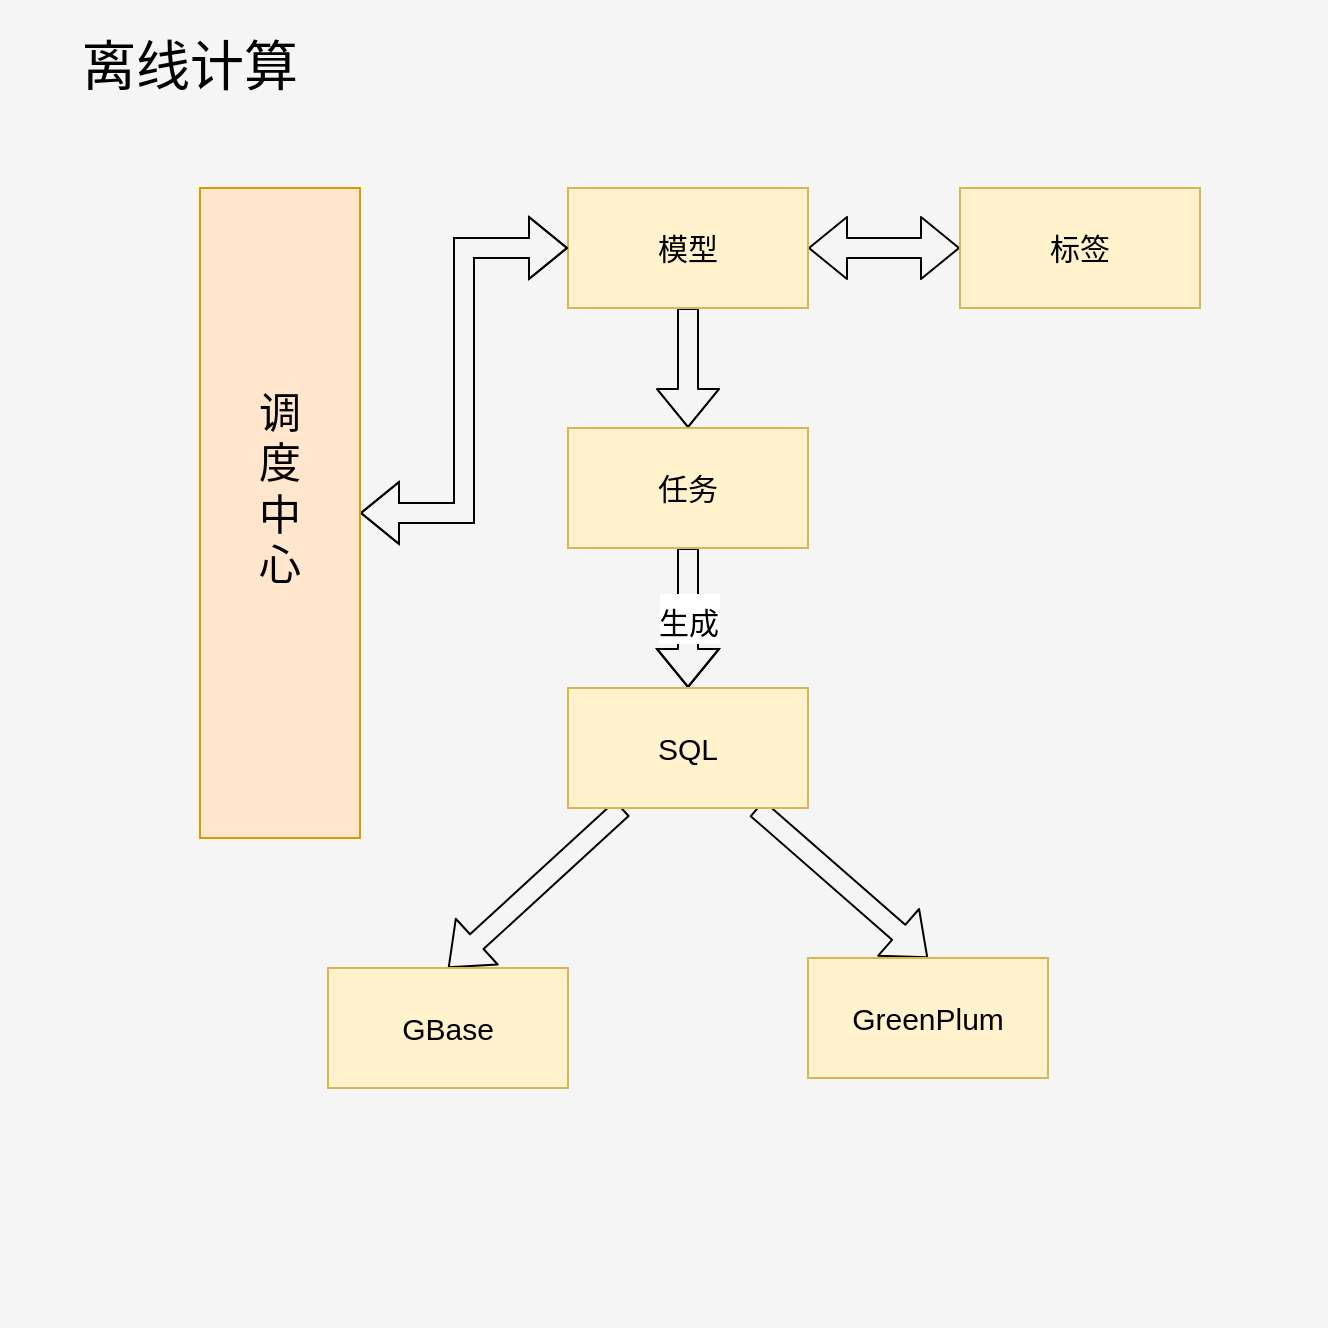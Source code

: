 <mxfile version="14.2.4" type="github">
  <diagram id="NBLubFRgcnelkqi6G6Ap" name="Page-1">
    <mxGraphModel dx="786" dy="1130" grid="1" gridSize="10" guides="1" tooltips="1" connect="1" arrows="1" fold="1" page="1" pageScale="1" pageWidth="827" pageHeight="1169" math="0" shadow="0">
      <root>
        <mxCell id="0" />
        <mxCell id="1" parent="0" />
        <mxCell id="mOR-KWMF5xc5dZ-B3QXL-1" value="" style="whiteSpace=wrap;html=1;aspect=fixed;fillColor=#f5f5f5;fontColor=#333333;strokeColor=none;" vertex="1" parent="1">
          <mxGeometry x="70" y="46" width="664" height="664" as="geometry" />
        </mxCell>
        <mxCell id="mOR-KWMF5xc5dZ-B3QXL-16" style="edgeStyle=orthogonalEdgeStyle;shape=flexArrow;rounded=1;orthogonalLoop=1;jettySize=auto;html=1;shadow=0;startArrow=none;fontSize=21;startFill=0;" edge="1" parent="1" source="mOR-KWMF5xc5dZ-B3QXL-2" target="mOR-KWMF5xc5dZ-B3QXL-3">
          <mxGeometry relative="1" as="geometry" />
        </mxCell>
        <mxCell id="mOR-KWMF5xc5dZ-B3QXL-21" style="edgeStyle=orthogonalEdgeStyle;shape=flexArrow;rounded=1;orthogonalLoop=1;jettySize=auto;html=1;entryX=0;entryY=0.5;entryDx=0;entryDy=0;shadow=0;startArrow=block;startFill=0;fontSize=21;" edge="1" parent="1" source="mOR-KWMF5xc5dZ-B3QXL-2" target="mOR-KWMF5xc5dZ-B3QXL-5">
          <mxGeometry relative="1" as="geometry" />
        </mxCell>
        <mxCell id="mOR-KWMF5xc5dZ-B3QXL-2" value="&lt;font style=&quot;font-size: 15px&quot;&gt;模型&lt;/font&gt;" style="rounded=0;whiteSpace=wrap;html=1;fillColor=#fff2cc;strokeColor=#d6b656;" vertex="1" parent="1">
          <mxGeometry x="354" y="140" width="120" height="60" as="geometry" />
        </mxCell>
        <mxCell id="mOR-KWMF5xc5dZ-B3QXL-17" value="&lt;font style=&quot;font-size: 15px&quot;&gt;生成&lt;/font&gt;" style="edgeStyle=orthogonalEdgeStyle;shape=flexArrow;rounded=1;orthogonalLoop=1;jettySize=auto;html=1;entryX=0.5;entryY=0;entryDx=0;entryDy=0;shadow=0;startArrow=none;startFill=0;fontSize=21;" edge="1" parent="1" source="mOR-KWMF5xc5dZ-B3QXL-3" target="mOR-KWMF5xc5dZ-B3QXL-4">
          <mxGeometry relative="1" as="geometry">
            <Array as="points">
              <mxPoint x="414" y="350" />
              <mxPoint x="414" y="350" />
            </Array>
          </mxGeometry>
        </mxCell>
        <mxCell id="mOR-KWMF5xc5dZ-B3QXL-3" value="&lt;font style=&quot;font-size: 15px&quot;&gt;任务&lt;/font&gt;" style="rounded=0;whiteSpace=wrap;html=1;fillColor=#fff2cc;strokeColor=#d6b656;" vertex="1" parent="1">
          <mxGeometry x="354" y="260" width="120" height="60" as="geometry" />
        </mxCell>
        <mxCell id="mOR-KWMF5xc5dZ-B3QXL-20" style="shape=flexArrow;rounded=1;orthogonalLoop=1;jettySize=auto;html=1;entryX=0.5;entryY=0;entryDx=0;entryDy=0;shadow=0;startArrow=none;startFill=0;fontSize=21;" edge="1" parent="1" source="mOR-KWMF5xc5dZ-B3QXL-4" target="mOR-KWMF5xc5dZ-B3QXL-7">
          <mxGeometry relative="1" as="geometry" />
        </mxCell>
        <mxCell id="mOR-KWMF5xc5dZ-B3QXL-22" style="edgeStyle=none;shape=flexArrow;rounded=1;orthogonalLoop=1;jettySize=auto;html=1;entryX=0.5;entryY=0;entryDx=0;entryDy=0;shadow=0;startArrow=none;startFill=0;fontSize=21;" edge="1" parent="1" source="mOR-KWMF5xc5dZ-B3QXL-4" target="mOR-KWMF5xc5dZ-B3QXL-6">
          <mxGeometry relative="1" as="geometry" />
        </mxCell>
        <mxCell id="mOR-KWMF5xc5dZ-B3QXL-4" value="&lt;font style=&quot;font-size: 15px&quot;&gt;SQL&lt;/font&gt;" style="rounded=0;whiteSpace=wrap;html=1;fillColor=#fff2cc;strokeColor=#d6b656;" vertex="1" parent="1">
          <mxGeometry x="354" y="390" width="120" height="60" as="geometry" />
        </mxCell>
        <mxCell id="mOR-KWMF5xc5dZ-B3QXL-5" value="&lt;span style=&quot;font-size: 15px&quot;&gt;标签&lt;/span&gt;" style="rounded=0;whiteSpace=wrap;html=1;fillColor=#fff2cc;strokeColor=#d6b656;" vertex="1" parent="1">
          <mxGeometry x="550" y="140" width="120" height="60" as="geometry" />
        </mxCell>
        <mxCell id="mOR-KWMF5xc5dZ-B3QXL-6" value="&lt;font style=&quot;font-size: 15px&quot;&gt;GBase&lt;/font&gt;" style="rounded=0;whiteSpace=wrap;html=1;fillColor=#fff2cc;strokeColor=#d6b656;" vertex="1" parent="1">
          <mxGeometry x="234" y="530" width="120" height="60" as="geometry" />
        </mxCell>
        <mxCell id="mOR-KWMF5xc5dZ-B3QXL-7" value="&lt;font style=&quot;font-size: 15px&quot;&gt;GreenPlum&lt;/font&gt;" style="rounded=0;whiteSpace=wrap;html=1;fillColor=#fff2cc;strokeColor=#d6b656;" vertex="1" parent="1">
          <mxGeometry x="474" y="525" width="120" height="60" as="geometry" />
        </mxCell>
        <mxCell id="mOR-KWMF5xc5dZ-B3QXL-15" style="rounded=0;orthogonalLoop=1;jettySize=auto;html=1;fontSize=21;edgeStyle=orthogonalEdgeStyle;shape=flexArrow;startArrow=block;" edge="1" parent="1" source="mOR-KWMF5xc5dZ-B3QXL-8" target="mOR-KWMF5xc5dZ-B3QXL-2">
          <mxGeometry relative="1" as="geometry" />
        </mxCell>
        <mxCell id="mOR-KWMF5xc5dZ-B3QXL-8" value="" style="rounded=0;whiteSpace=wrap;html=1;fillColor=#ffe6cc;strokeColor=#d79b00;" vertex="1" parent="1">
          <mxGeometry x="170" y="140" width="80" height="325" as="geometry" />
        </mxCell>
        <mxCell id="mOR-KWMF5xc5dZ-B3QXL-9" value="离线计算&lt;br style=&quot;font-size: 27px;&quot;&gt;" style="text;html=1;strokeColor=none;fillColor=none;align=center;verticalAlign=middle;whiteSpace=wrap;rounded=0;fontSize=27;" vertex="1" parent="1">
          <mxGeometry x="110" y="70" width="110" height="20" as="geometry" />
        </mxCell>
        <mxCell id="mOR-KWMF5xc5dZ-B3QXL-10" value="调度中心" style="text;html=1;strokeColor=none;fillColor=none;align=center;verticalAlign=middle;whiteSpace=wrap;rounded=0;fontSize=21;" vertex="1" parent="1">
          <mxGeometry x="190" y="195" width="40" height="190" as="geometry" />
        </mxCell>
      </root>
    </mxGraphModel>
  </diagram>
</mxfile>
